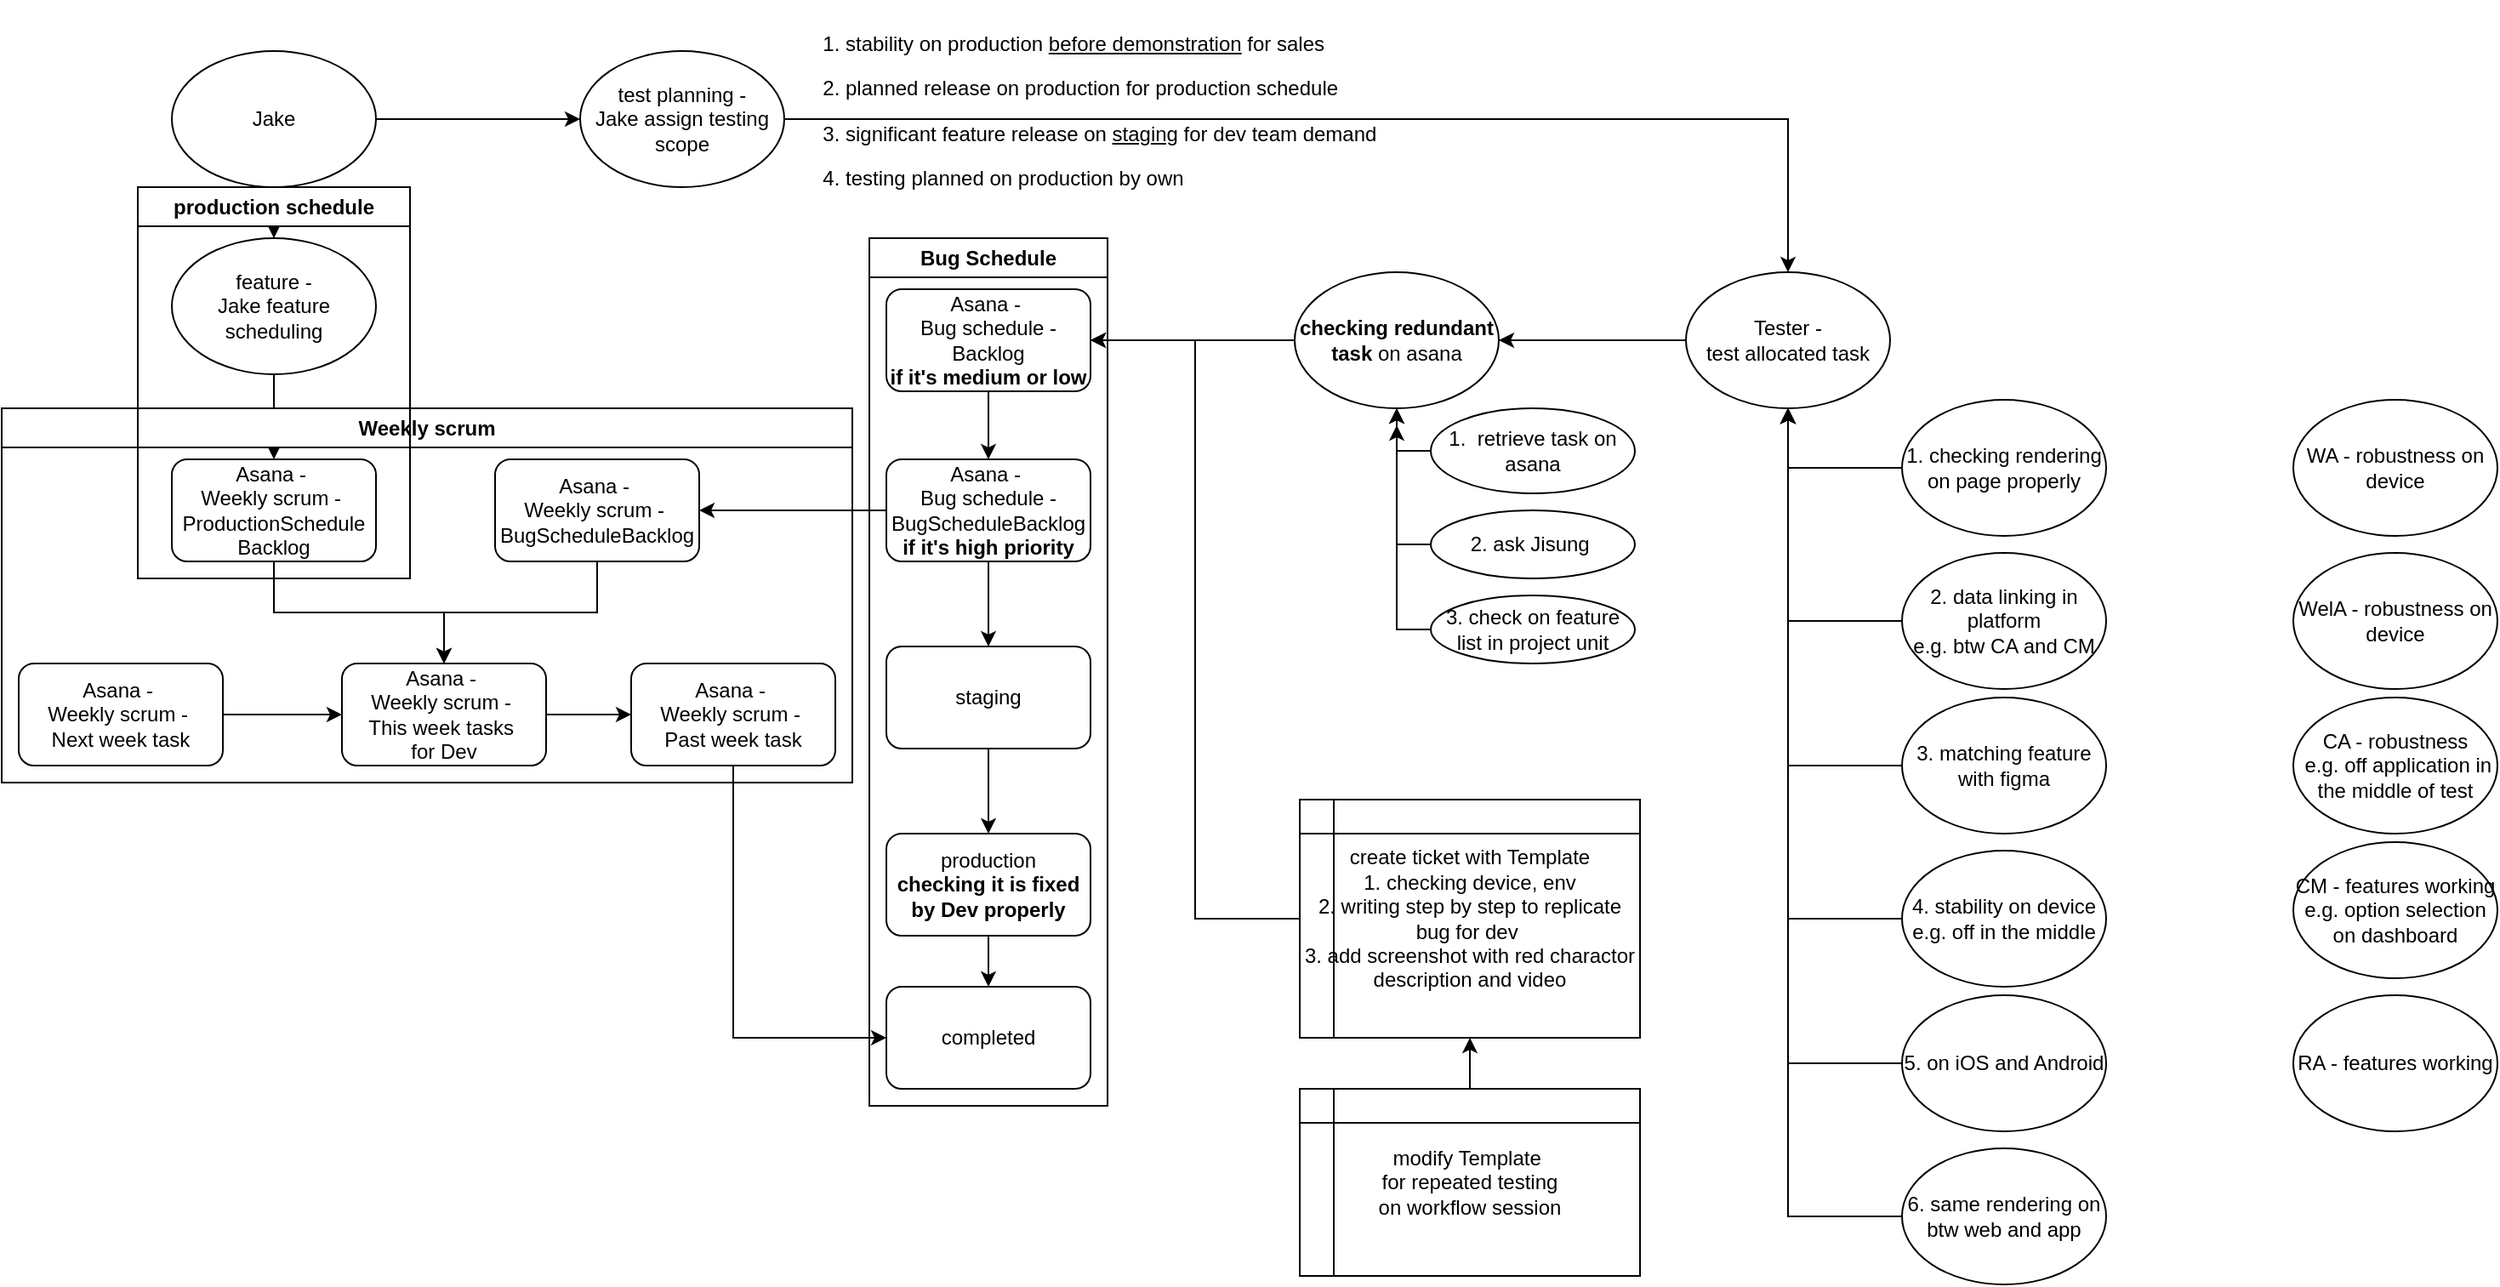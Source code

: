 <mxfile version="26.2.15">
  <diagram name="페이지-1" id="lsmF7glBvUfCy3_ZdIS1">
    <mxGraphModel dx="4005" dy="1837" grid="1" gridSize="10" guides="1" tooltips="1" connect="1" arrows="1" fold="1" page="1" pageScale="1" pageWidth="827" pageHeight="1169" math="0" shadow="0">
      <root>
        <mxCell id="0" />
        <mxCell id="1" parent="0" />
        <mxCell id="JbX5V0x0gcHXLJH44q79-1" value="Asana -&amp;nbsp;&lt;div&gt;Weekly scrum -&amp;nbsp;&lt;/div&gt;&lt;div&gt;BugScheduleBacklog&lt;/div&gt;" style="rounded=1;whiteSpace=wrap;html=1;" parent="1" vertex="1">
          <mxGeometry x="-160" y="320" width="120" height="60" as="geometry" />
        </mxCell>
        <mxCell id="JbX5V0x0gcHXLJH44q79-3" value="" style="edgeStyle=orthogonalEdgeStyle;rounded=0;orthogonalLoop=1;jettySize=auto;html=1;" parent="1" source="JbX5V0x0gcHXLJH44q79-2" target="JbX5V0x0gcHXLJH44q79-1" edge="1">
          <mxGeometry relative="1" as="geometry" />
        </mxCell>
        <mxCell id="JbX5V0x0gcHXLJH44q79-42" value="" style="edgeStyle=orthogonalEdgeStyle;rounded=0;orthogonalLoop=1;jettySize=auto;html=1;" parent="1" source="JbX5V0x0gcHXLJH44q79-2" target="JbX5V0x0gcHXLJH44q79-41" edge="1">
          <mxGeometry relative="1" as="geometry" />
        </mxCell>
        <mxCell id="JbX5V0x0gcHXLJH44q79-2" value="Asana -&amp;nbsp;&lt;div&gt;Bug schedule -&lt;/div&gt;&lt;div&gt;BugScheduleBacklog&lt;/div&gt;&lt;div&gt;&lt;b&gt;if it&#39;s high priority&lt;/b&gt;&lt;/div&gt;" style="rounded=1;whiteSpace=wrap;html=1;" parent="1" vertex="1">
          <mxGeometry x="70" y="320" width="120" height="60" as="geometry" />
        </mxCell>
        <mxCell id="JbX5V0x0gcHXLJH44q79-5" value="" style="edgeStyle=orthogonalEdgeStyle;rounded=0;orthogonalLoop=1;jettySize=auto;html=1;" parent="1" source="JbX5V0x0gcHXLJH44q79-4" target="JbX5V0x0gcHXLJH44q79-2" edge="1">
          <mxGeometry relative="1" as="geometry" />
        </mxCell>
        <mxCell id="JbX5V0x0gcHXLJH44q79-4" value="Asana -&amp;nbsp;&lt;div&gt;Bug schedule -&lt;/div&gt;&lt;div&gt;Backlog&lt;/div&gt;&lt;div&gt;&lt;b&gt;if it&#39;s medium or low&lt;/b&gt;&lt;/div&gt;" style="rounded=1;whiteSpace=wrap;html=1;" parent="1" vertex="1">
          <mxGeometry x="70" y="220" width="120" height="60" as="geometry" />
        </mxCell>
        <mxCell id="JbX5V0x0gcHXLJH44q79-15" value="" style="edgeStyle=orthogonalEdgeStyle;rounded=0;orthogonalLoop=1;jettySize=auto;html=1;entryX=1;entryY=0.5;entryDx=0;entryDy=0;" parent="1" source="JbX5V0x0gcHXLJH44q79-6" target="JbX5V0x0gcHXLJH44q79-33" edge="1">
          <mxGeometry relative="1" as="geometry" />
        </mxCell>
        <mxCell id="JbX5V0x0gcHXLJH44q79-6" value="Tester -&lt;div&gt;test allocated task&lt;/div&gt;" style="ellipse;whiteSpace=wrap;html=1;" parent="1" vertex="1">
          <mxGeometry x="540" y="210" width="120" height="80" as="geometry" />
        </mxCell>
        <mxCell id="JbX5V0x0gcHXLJH44q79-9" style="edgeStyle=orthogonalEdgeStyle;rounded=0;orthogonalLoop=1;jettySize=auto;html=1;" parent="1" source="JbX5V0x0gcHXLJH44q79-7" target="JbX5V0x0gcHXLJH44q79-8" edge="1">
          <mxGeometry relative="1" as="geometry" />
        </mxCell>
        <mxCell id="JbX5V0x0gcHXLJH44q79-7" value="Asana -&amp;nbsp;&lt;div&gt;Weekly scrum -&amp;nbsp;&lt;/div&gt;&lt;div&gt;ProductionSchedule&lt;/div&gt;&lt;div&gt;Backlog&lt;/div&gt;" style="rounded=1;whiteSpace=wrap;html=1;" parent="1" vertex="1">
          <mxGeometry x="-350" y="320" width="120" height="60" as="geometry" />
        </mxCell>
        <mxCell id="JbX5V0x0gcHXLJH44q79-10" style="edgeStyle=orthogonalEdgeStyle;rounded=0;orthogonalLoop=1;jettySize=auto;html=1;entryX=0.5;entryY=0;entryDx=0;entryDy=0;" parent="1" source="JbX5V0x0gcHXLJH44q79-1" target="JbX5V0x0gcHXLJH44q79-8" edge="1">
          <mxGeometry relative="1" as="geometry" />
        </mxCell>
        <mxCell id="JbX5V0x0gcHXLJH44q79-17" style="edgeStyle=orthogonalEdgeStyle;rounded=0;orthogonalLoop=1;jettySize=auto;html=1;exitX=0.5;exitY=1;exitDx=0;exitDy=0;" parent="1" source="JbX5V0x0gcHXLJH44q79-16" target="JbX5V0x0gcHXLJH44q79-7" edge="1">
          <mxGeometry relative="1" as="geometry" />
        </mxCell>
        <mxCell id="JbX5V0x0gcHXLJH44q79-16" value="feature -&lt;div&gt;Jake feature scheduling&lt;/div&gt;" style="ellipse;whiteSpace=wrap;html=1;" parent="1" vertex="1">
          <mxGeometry x="-350" y="190" width="120" height="80" as="geometry" />
        </mxCell>
        <mxCell id="JbX5V0x0gcHXLJH44q79-24" style="edgeStyle=orthogonalEdgeStyle;rounded=0;orthogonalLoop=1;jettySize=auto;html=1;entryX=0.5;entryY=1;entryDx=0;entryDy=0;" parent="1" source="JbX5V0x0gcHXLJH44q79-18" target="JbX5V0x0gcHXLJH44q79-6" edge="1">
          <mxGeometry relative="1" as="geometry" />
        </mxCell>
        <mxCell id="JbX5V0x0gcHXLJH44q79-18" value="1. checking rendering on page properly" style="ellipse;whiteSpace=wrap;html=1;" parent="1" vertex="1">
          <mxGeometry x="667" y="285" width="120" height="80" as="geometry" />
        </mxCell>
        <mxCell id="JbX5V0x0gcHXLJH44q79-23" style="edgeStyle=orthogonalEdgeStyle;rounded=0;orthogonalLoop=1;jettySize=auto;html=1;" parent="1" source="JbX5V0x0gcHXLJH44q79-19" target="JbX5V0x0gcHXLJH44q79-6" edge="1">
          <mxGeometry relative="1" as="geometry" />
        </mxCell>
        <mxCell id="JbX5V0x0gcHXLJH44q79-19" value="test planning -&lt;div&gt;Jake assign testing scope&lt;/div&gt;" style="ellipse;whiteSpace=wrap;html=1;" parent="1" vertex="1">
          <mxGeometry x="-110" y="80" width="120" height="80" as="geometry" />
        </mxCell>
        <mxCell id="JbX5V0x0gcHXLJH44q79-22" style="edgeStyle=orthogonalEdgeStyle;rounded=0;orthogonalLoop=1;jettySize=auto;html=1;" parent="1" source="JbX5V0x0gcHXLJH44q79-20" target="JbX5V0x0gcHXLJH44q79-19" edge="1">
          <mxGeometry relative="1" as="geometry" />
        </mxCell>
        <mxCell id="hVILTEhqnvdazQHYM894-8" style="edgeStyle=orthogonalEdgeStyle;rounded=0;orthogonalLoop=1;jettySize=auto;html=1;" edge="1" parent="1" source="JbX5V0x0gcHXLJH44q79-20" target="JbX5V0x0gcHXLJH44q79-16">
          <mxGeometry relative="1" as="geometry" />
        </mxCell>
        <mxCell id="JbX5V0x0gcHXLJH44q79-20" value="&lt;div&gt;Jake&lt;/div&gt;" style="ellipse;whiteSpace=wrap;html=1;" parent="1" vertex="1">
          <mxGeometry x="-350" y="80" width="120" height="80" as="geometry" />
        </mxCell>
        <mxCell id="JbX5V0x0gcHXLJH44q79-26" style="edgeStyle=orthogonalEdgeStyle;rounded=0;orthogonalLoop=1;jettySize=auto;html=1;" parent="1" source="JbX5V0x0gcHXLJH44q79-25" target="JbX5V0x0gcHXLJH44q79-6" edge="1">
          <mxGeometry relative="1" as="geometry" />
        </mxCell>
        <mxCell id="JbX5V0x0gcHXLJH44q79-25" value="2. data linking in platform&lt;div&gt;e.g. btw CA and CM&lt;/div&gt;" style="ellipse;whiteSpace=wrap;html=1;" parent="1" vertex="1">
          <mxGeometry x="667" y="375" width="120" height="80" as="geometry" />
        </mxCell>
        <mxCell id="JbX5V0x0gcHXLJH44q79-27" style="edgeStyle=orthogonalEdgeStyle;rounded=0;orthogonalLoop=1;jettySize=auto;html=1;entryX=0.5;entryY=1;entryDx=0;entryDy=0;" parent="1" source="JbX5V0x0gcHXLJH44q79-28" target="JbX5V0x0gcHXLJH44q79-6" edge="1">
          <mxGeometry relative="1" as="geometry">
            <mxPoint x="437" y="350" as="targetPoint" />
          </mxGeometry>
        </mxCell>
        <mxCell id="JbX5V0x0gcHXLJH44q79-28" value="3. matching feature with figma" style="ellipse;whiteSpace=wrap;html=1;" parent="1" vertex="1">
          <mxGeometry x="667" y="460" width="120" height="80" as="geometry" />
        </mxCell>
        <mxCell id="JbX5V0x0gcHXLJH44q79-32" style="edgeStyle=orthogonalEdgeStyle;rounded=0;orthogonalLoop=1;jettySize=auto;html=1;entryX=1;entryY=0.5;entryDx=0;entryDy=0;" parent="1" source="JbX5V0x0gcHXLJH44q79-31" target="JbX5V0x0gcHXLJH44q79-4" edge="1">
          <mxGeometry relative="1" as="geometry" />
        </mxCell>
        <mxCell id="JbX5V0x0gcHXLJH44q79-31" value="create ticket with Template&lt;div&gt;1. checking device, env&lt;/div&gt;&lt;div&gt;2. writing step by step to replicate bug for dev&amp;nbsp;&lt;/div&gt;&lt;div&gt;3. add screenshot with red charactor description and video&lt;/div&gt;" style="shape=internalStorage;whiteSpace=wrap;html=1;backgroundOutline=1;" parent="1" vertex="1">
          <mxGeometry x="313" y="520" width="200" height="140" as="geometry" />
        </mxCell>
        <mxCell id="JbX5V0x0gcHXLJH44q79-34" style="edgeStyle=orthogonalEdgeStyle;rounded=0;orthogonalLoop=1;jettySize=auto;html=1;entryX=1;entryY=0.5;entryDx=0;entryDy=0;" parent="1" source="JbX5V0x0gcHXLJH44q79-33" target="JbX5V0x0gcHXLJH44q79-4" edge="1">
          <mxGeometry relative="1" as="geometry" />
        </mxCell>
        <mxCell id="JbX5V0x0gcHXLJH44q79-33" value="&lt;b&gt;checking redundant task&lt;/b&gt; on asana" style="ellipse;whiteSpace=wrap;html=1;" parent="1" vertex="1">
          <mxGeometry x="310" y="210" width="120" height="80" as="geometry" />
        </mxCell>
        <mxCell id="JbX5V0x0gcHXLJH44q79-37" style="edgeStyle=orthogonalEdgeStyle;rounded=0;orthogonalLoop=1;jettySize=auto;html=1;exitX=0;exitY=0.5;exitDx=0;exitDy=0;" parent="1" source="JbX5V0x0gcHXLJH44q79-35" target="JbX5V0x0gcHXLJH44q79-33" edge="1">
          <mxGeometry relative="1" as="geometry" />
        </mxCell>
        <mxCell id="JbX5V0x0gcHXLJH44q79-35" value="1.&amp;nbsp; retrieve task on asana" style="ellipse;whiteSpace=wrap;html=1;" parent="1" vertex="1">
          <mxGeometry x="390" y="290" width="120" height="50" as="geometry" />
        </mxCell>
        <mxCell id="JbX5V0x0gcHXLJH44q79-38" style="edgeStyle=orthogonalEdgeStyle;rounded=0;orthogonalLoop=1;jettySize=auto;html=1;entryX=0.5;entryY=1;entryDx=0;entryDy=0;exitX=0;exitY=0.5;exitDx=0;exitDy=0;" parent="1" source="JbX5V0x0gcHXLJH44q79-36" target="JbX5V0x0gcHXLJH44q79-33" edge="1">
          <mxGeometry relative="1" as="geometry" />
        </mxCell>
        <mxCell id="JbX5V0x0gcHXLJH44q79-36" value="2. ask Jisung&amp;nbsp;" style="ellipse;whiteSpace=wrap;html=1;" parent="1" vertex="1">
          <mxGeometry x="390" y="350" width="120" height="40" as="geometry" />
        </mxCell>
        <mxCell id="JbX5V0x0gcHXLJH44q79-40" value="" style="edgeStyle=orthogonalEdgeStyle;rounded=0;orthogonalLoop=1;jettySize=auto;html=1;" parent="1" source="JbX5V0x0gcHXLJH44q79-39" target="JbX5V0x0gcHXLJH44q79-31" edge="1">
          <mxGeometry relative="1" as="geometry" />
        </mxCell>
        <mxCell id="JbX5V0x0gcHXLJH44q79-39" value="modify Template&amp;nbsp;&lt;div&gt;for repeated testing&lt;div&gt;on workflow session&lt;/div&gt;&lt;/div&gt;" style="shape=internalStorage;whiteSpace=wrap;html=1;backgroundOutline=1;" parent="1" vertex="1">
          <mxGeometry x="313" y="690" width="200" height="110" as="geometry" />
        </mxCell>
        <mxCell id="JbX5V0x0gcHXLJH44q79-44" value="" style="edgeStyle=orthogonalEdgeStyle;rounded=0;orthogonalLoop=1;jettySize=auto;html=1;" parent="1" source="JbX5V0x0gcHXLJH44q79-41" target="JbX5V0x0gcHXLJH44q79-43" edge="1">
          <mxGeometry relative="1" as="geometry" />
        </mxCell>
        <mxCell id="JbX5V0x0gcHXLJH44q79-41" value="&lt;div&gt;&lt;span style=&quot;background-color: transparent; color: light-dark(rgb(0, 0, 0), rgb(255, 255, 255));&quot;&gt;staging&lt;/span&gt;&lt;/div&gt;" style="rounded=1;whiteSpace=wrap;html=1;" parent="1" vertex="1">
          <mxGeometry x="70" y="430" width="120" height="60" as="geometry" />
        </mxCell>
        <mxCell id="JbX5V0x0gcHXLJH44q79-46" value="" style="edgeStyle=orthogonalEdgeStyle;rounded=0;orthogonalLoop=1;jettySize=auto;html=1;" parent="1" source="JbX5V0x0gcHXLJH44q79-43" target="JbX5V0x0gcHXLJH44q79-45" edge="1">
          <mxGeometry relative="1" as="geometry" />
        </mxCell>
        <mxCell id="JbX5V0x0gcHXLJH44q79-43" value="&lt;div&gt;production&lt;/div&gt;&lt;b&gt;checking it is fixed by Dev properly&lt;/b&gt;" style="rounded=1;whiteSpace=wrap;html=1;" parent="1" vertex="1">
          <mxGeometry x="70" y="540" width="120" height="60" as="geometry" />
        </mxCell>
        <mxCell id="JbX5V0x0gcHXLJH44q79-45" value="completed" style="rounded=1;whiteSpace=wrap;html=1;" parent="1" vertex="1">
          <mxGeometry x="70" y="630" width="120" height="60" as="geometry" />
        </mxCell>
        <mxCell id="JbX5V0x0gcHXLJH44q79-47" value="CM -&amp;nbsp;&lt;span style=&quot;background-color: transparent; color: light-dark(rgb(0, 0, 0), rgb(255, 255, 255));&quot;&gt;features working&lt;/span&gt;&lt;div&gt;&lt;span style=&quot;background-color: transparent; color: light-dark(rgb(0, 0, 0), rgb(255, 255, 255));&quot;&gt;e.g. option selection on dashboard&lt;/span&gt;&lt;/div&gt;" style="ellipse;whiteSpace=wrap;html=1;" parent="1" vertex="1">
          <mxGeometry x="897" y="545" width="120" height="80" as="geometry" />
        </mxCell>
        <mxCell id="JbX5V0x0gcHXLJH44q79-48" value="CA - robustness&lt;div&gt;&amp;nbsp;e.g. off application in the middle of test&lt;/div&gt;" style="ellipse;whiteSpace=wrap;html=1;" parent="1" vertex="1">
          <mxGeometry x="897" y="460" width="120" height="80" as="geometry" />
        </mxCell>
        <mxCell id="JbX5V0x0gcHXLJH44q79-49" value="RA - features working" style="ellipse;whiteSpace=wrap;html=1;" parent="1" vertex="1">
          <mxGeometry x="897" y="635" width="120" height="80" as="geometry" />
        </mxCell>
        <mxCell id="JbX5V0x0gcHXLJH44q79-50" value="WelA - robustness on device" style="ellipse;whiteSpace=wrap;html=1;" parent="1" vertex="1">
          <mxGeometry x="897" y="375" width="120" height="80" as="geometry" />
        </mxCell>
        <mxCell id="JbX5V0x0gcHXLJH44q79-55" value="WA - robustness on device" style="ellipse;whiteSpace=wrap;html=1;" parent="1" vertex="1">
          <mxGeometry x="897" y="285" width="120" height="80" as="geometry" />
        </mxCell>
        <mxCell id="JbX5V0x0gcHXLJH44q79-57" style="edgeStyle=orthogonalEdgeStyle;rounded=0;orthogonalLoop=1;jettySize=auto;html=1;entryX=0.5;entryY=1;entryDx=0;entryDy=0;" parent="1" source="JbX5V0x0gcHXLJH44q79-56" target="JbX5V0x0gcHXLJH44q79-6" edge="1">
          <mxGeometry relative="1" as="geometry" />
        </mxCell>
        <mxCell id="JbX5V0x0gcHXLJH44q79-56" value="5. on iOS and Android" style="ellipse;whiteSpace=wrap;html=1;" parent="1" vertex="1">
          <mxGeometry x="667" y="635" width="120" height="80" as="geometry" />
        </mxCell>
        <mxCell id="JbX5V0x0gcHXLJH44q79-61" style="edgeStyle=orthogonalEdgeStyle;rounded=0;orthogonalLoop=1;jettySize=auto;html=1;" parent="1" source="JbX5V0x0gcHXLJH44q79-60" target="JbX5V0x0gcHXLJH44q79-6" edge="1">
          <mxGeometry relative="1" as="geometry" />
        </mxCell>
        <mxCell id="JbX5V0x0gcHXLJH44q79-60" value="4. stability on device&lt;div&gt;e.g. off in the middle&lt;/div&gt;" style="ellipse;whiteSpace=wrap;html=1;" parent="1" vertex="1">
          <mxGeometry x="667" y="550" width="120" height="80" as="geometry" />
        </mxCell>
        <mxCell id="JbX5V0x0gcHXLJH44q79-62" style="edgeStyle=orthogonalEdgeStyle;rounded=0;orthogonalLoop=1;jettySize=auto;html=1;entryX=0.5;entryY=1;entryDx=0;entryDy=0;" parent="1" source="JbX5V0x0gcHXLJH44q79-63" target="JbX5V0x0gcHXLJH44q79-6" edge="1">
          <mxGeometry relative="1" as="geometry">
            <mxPoint x="557" y="375" as="targetPoint" />
          </mxGeometry>
        </mxCell>
        <mxCell id="JbX5V0x0gcHXLJH44q79-63" value="6. same rendering on btw web and app" style="ellipse;whiteSpace=wrap;html=1;" parent="1" vertex="1">
          <mxGeometry x="667" y="725" width="120" height="80" as="geometry" />
        </mxCell>
        <mxCell id="LAstCRpf1LbIBudLaCeh-1" value="Bug Schedule" style="swimlane;whiteSpace=wrap;html=1;" parent="1" vertex="1">
          <mxGeometry x="60" y="190" width="140" height="510" as="geometry">
            <mxRectangle x="60" y="190" width="120" height="30" as="alternateBounds" />
          </mxGeometry>
        </mxCell>
        <mxCell id="LAstCRpf1LbIBudLaCeh-2" value="Weekly scrum" style="swimlane;whiteSpace=wrap;html=1;" parent="1" vertex="1">
          <mxGeometry x="-450" y="290" width="500" height="220" as="geometry">
            <mxRectangle x="60" y="190" width="120" height="30" as="alternateBounds" />
          </mxGeometry>
        </mxCell>
        <mxCell id="JbX5V0x0gcHXLJH44q79-8" value="Asana -&amp;nbsp;&lt;div&gt;Weekly scrum -&amp;nbsp;&lt;/div&gt;&lt;div&gt;This week tasks&amp;nbsp;&lt;/div&gt;&lt;div&gt;for Dev&lt;/div&gt;" style="rounded=1;whiteSpace=wrap;html=1;" parent="LAstCRpf1LbIBudLaCeh-2" vertex="1">
          <mxGeometry x="200" y="150" width="120" height="60" as="geometry" />
        </mxCell>
        <mxCell id="JbX5V0x0gcHXLJH44q79-13" value="Asana -&amp;nbsp;&lt;div&gt;Weekly scrum -&amp;nbsp;&lt;/div&gt;&lt;div&gt;Next week task&lt;/div&gt;" style="rounded=1;whiteSpace=wrap;html=1;" parent="LAstCRpf1LbIBudLaCeh-2" vertex="1">
          <mxGeometry x="10" y="150" width="120" height="60" as="geometry" />
        </mxCell>
        <mxCell id="JbX5V0x0gcHXLJH44q79-11" value="Asana -&amp;nbsp;&lt;div&gt;Weekly scrum -&amp;nbsp;&lt;/div&gt;&lt;div&gt;Past week task&lt;/div&gt;" style="rounded=1;whiteSpace=wrap;html=1;" parent="LAstCRpf1LbIBudLaCeh-2" vertex="1">
          <mxGeometry x="370" y="150" width="120" height="60" as="geometry" />
        </mxCell>
        <mxCell id="JbX5V0x0gcHXLJH44q79-14" value="" style="edgeStyle=orthogonalEdgeStyle;rounded=0;orthogonalLoop=1;jettySize=auto;html=1;" parent="LAstCRpf1LbIBudLaCeh-2" source="JbX5V0x0gcHXLJH44q79-13" target="JbX5V0x0gcHXLJH44q79-8" edge="1">
          <mxGeometry relative="1" as="geometry" />
        </mxCell>
        <mxCell id="JbX5V0x0gcHXLJH44q79-12" style="edgeStyle=orthogonalEdgeStyle;rounded=0;orthogonalLoop=1;jettySize=auto;html=1;" parent="LAstCRpf1LbIBudLaCeh-2" source="JbX5V0x0gcHXLJH44q79-8" target="JbX5V0x0gcHXLJH44q79-11" edge="1">
          <mxGeometry relative="1" as="geometry" />
        </mxCell>
        <mxCell id="LAstCRpf1LbIBudLaCeh-3" value="&lt;ol class=&quot;ProsemirrorEditor-list&quot; data-pm-slice=&quot;3 3 []&quot;&gt;&lt;li class=&quot;ProsemirrorEditor-listItem&quot; data-list-indent=&quot;2&quot; data-list-type=&quot;numbered&quot; style=&quot;margin-left: 64px&quot;&gt;&lt;p&gt;stability on production &lt;u&gt;before demonstration&lt;/u&gt; for sales&lt;/p&gt;&lt;/li&gt;&lt;li class=&quot;ProsemirrorEditor-listItem&quot; data-list-indent=&quot;2&quot; data-list-type=&quot;numbered&quot; style=&quot;margin-left: 64px&quot;&gt;&lt;p&gt;planned release on production for production schedule&lt;/p&gt;&lt;/li&gt;&lt;li class=&quot;ProsemirrorEditor-listItem&quot; data-list-indent=&quot;2&quot; data-list-type=&quot;numbered&quot; style=&quot;margin-left: 64px&quot;&gt;&lt;p&gt;significant feature release on &lt;u&gt;staging&lt;/u&gt; for dev team demand&lt;/p&gt;&lt;/li&gt;&lt;li class=&quot;ProsemirrorEditor-listItem&quot; data-list-indent=&quot;2&quot; data-list-type=&quot;numbered&quot; style=&quot;margin-left: 64px&quot;&gt;&lt;p&gt;testing planned on production by own&lt;/p&gt;&lt;/li&gt;&lt;/ol&gt;" style="text;whiteSpace=wrap;html=1;" parent="1" vertex="1">
          <mxGeometry x="-60" y="50" width="450" height="140" as="geometry" />
        </mxCell>
        <mxCell id="LAstCRpf1LbIBudLaCeh-5" style="edgeStyle=orthogonalEdgeStyle;rounded=0;orthogonalLoop=1;jettySize=auto;html=1;" parent="1" source="LAstCRpf1LbIBudLaCeh-4" edge="1">
          <mxGeometry relative="1" as="geometry">
            <mxPoint x="370" y="300" as="targetPoint" />
          </mxGeometry>
        </mxCell>
        <mxCell id="LAstCRpf1LbIBudLaCeh-4" value="3. check on feature list in project unit" style="ellipse;whiteSpace=wrap;html=1;" parent="1" vertex="1">
          <mxGeometry x="390" y="400" width="120" height="40" as="geometry" />
        </mxCell>
        <mxCell id="hVILTEhqnvdazQHYM894-1" value="production schedule" style="swimlane;whiteSpace=wrap;html=1;" vertex="1" parent="1">
          <mxGeometry x="-370" y="160" width="160" height="230" as="geometry">
            <mxRectangle x="60" y="190" width="120" height="30" as="alternateBounds" />
          </mxGeometry>
        </mxCell>
        <mxCell id="hVILTEhqnvdazQHYM894-5" value="" style="edgeStyle=orthogonalEdgeStyle;rounded=0;orthogonalLoop=1;jettySize=auto;html=1;" edge="1" parent="hVILTEhqnvdazQHYM894-1" source="hVILTEhqnvdazQHYM894-3">
          <mxGeometry relative="1" as="geometry">
            <mxPoint x="200" y="180" as="targetPoint" />
          </mxGeometry>
        </mxCell>
        <mxCell id="hVILTEhqnvdazQHYM894-6" style="edgeStyle=orthogonalEdgeStyle;rounded=0;orthogonalLoop=1;jettySize=auto;html=1;" edge="1" parent="hVILTEhqnvdazQHYM894-1" source="hVILTEhqnvdazQHYM894-2">
          <mxGeometry relative="1" as="geometry">
            <mxPoint x="370" y="180" as="targetPoint" />
          </mxGeometry>
        </mxCell>
        <mxCell id="hVILTEhqnvdazQHYM894-9" style="edgeStyle=orthogonalEdgeStyle;rounded=0;orthogonalLoop=1;jettySize=auto;html=1;entryX=0;entryY=0.5;entryDx=0;entryDy=0;exitX=0.5;exitY=1;exitDx=0;exitDy=0;" edge="1" parent="1" source="JbX5V0x0gcHXLJH44q79-11" target="JbX5V0x0gcHXLJH44q79-45">
          <mxGeometry relative="1" as="geometry" />
        </mxCell>
      </root>
    </mxGraphModel>
  </diagram>
</mxfile>
